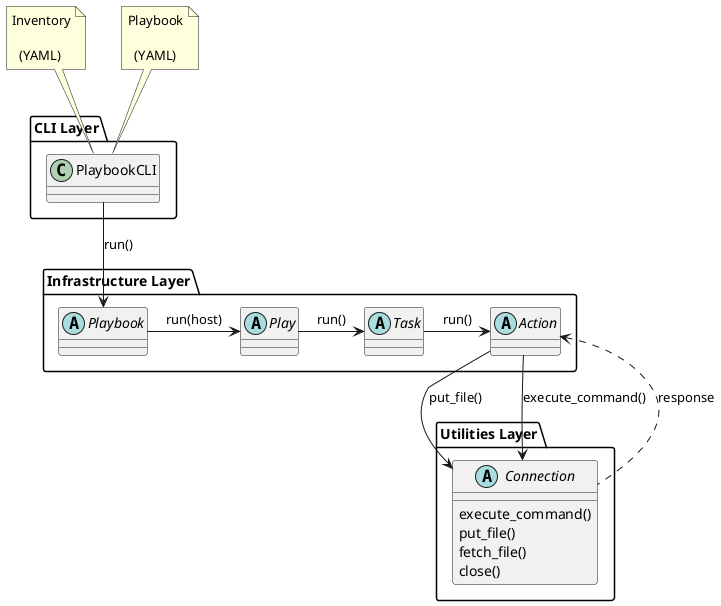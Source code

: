 @startuml

skinparam backgroundcolor transparent

package "Utilities Layer" {

    abstract Connection
    Connection : execute_command()
    Connection : put_file()
    Connection : fetch_file()
    Connection : close()
}

Package "CLI Layer" {
    class PlaybookCLI
}

note as n1
Inventory

  (YAML)
end note

n1..> PlaybookCLI

note as n2
Playbook

  (YAML)
end note

n2..> PlaybookCLI


Package "Infrastructure Layer"{

    abstract Playbook
    Playbook -> Play : run(host)
    PlaybookCLI --> Playbook : run()

    abstract Play
    Play -> Task : run()

    abstract Task
    Task -> Action : run()

    abstract Action
    Action --> Connection : put_file()
    Action --> Connection : execute_command()
    Action <.. Connection : response
}

@enduml
